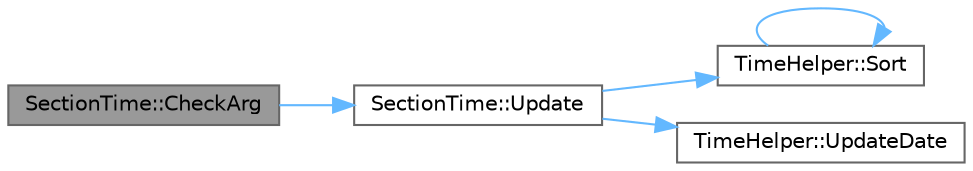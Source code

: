digraph "SectionTime::CheckArg"
{
 // LATEX_PDF_SIZE
  bgcolor="transparent";
  edge [fontname=Helvetica,fontsize=10,labelfontname=Helvetica,labelfontsize=10];
  node [fontname=Helvetica,fontsize=10,shape=box,height=0.2,width=0.4];
  rankdir="LR";
  Node1 [id="Node000001",label="SectionTime::CheckArg",height=0.2,width=0.4,color="gray40", fillcolor="grey60", style="filled", fontcolor="black",tooltip="Checks the validity of the section time arguments."];
  Node1 -> Node2 [id="edge1_Node000001_Node000002",color="steelblue1",style="solid",tooltip=" "];
  Node2 [id="Node000002",label="SectionTime::Update",height=0.2,width=0.4,color="grey40", fillcolor="white", style="filled",URL="$class_section_time.html#ac2f691c0d39b2165c914fe683d8cae48",tooltip="Updates the section's DateTime structures with current values."];
  Node2 -> Node3 [id="edge2_Node000002_Node000003",color="steelblue1",style="solid",tooltip=" "];
  Node3 [id="Node000003",label="TimeHelper::Sort",height=0.2,width=0.4,color="grey40", fillcolor="white", style="filled",URL="$class_time_helper.html#ab63b74da25fd23cad1c809f4f4d56580",tooltip="Sorts the start and end dates in ascending order."];
  Node3 -> Node3 [id="edge3_Node000003_Node000003",color="steelblue1",style="solid",tooltip=" "];
  Node2 -> Node4 [id="edge4_Node000002_Node000004",color="steelblue1",style="solid",tooltip=" "];
  Node4 [id="Node000004",label="TimeHelper::UpdateDate",height=0.2,width=0.4,color="grey40", fillcolor="white", style="filled",URL="$class_time_helper.html#ae34538660bff6da9ab0654d2ce79370c",tooltip="Updates the start and end dates to match the given date."];
}
